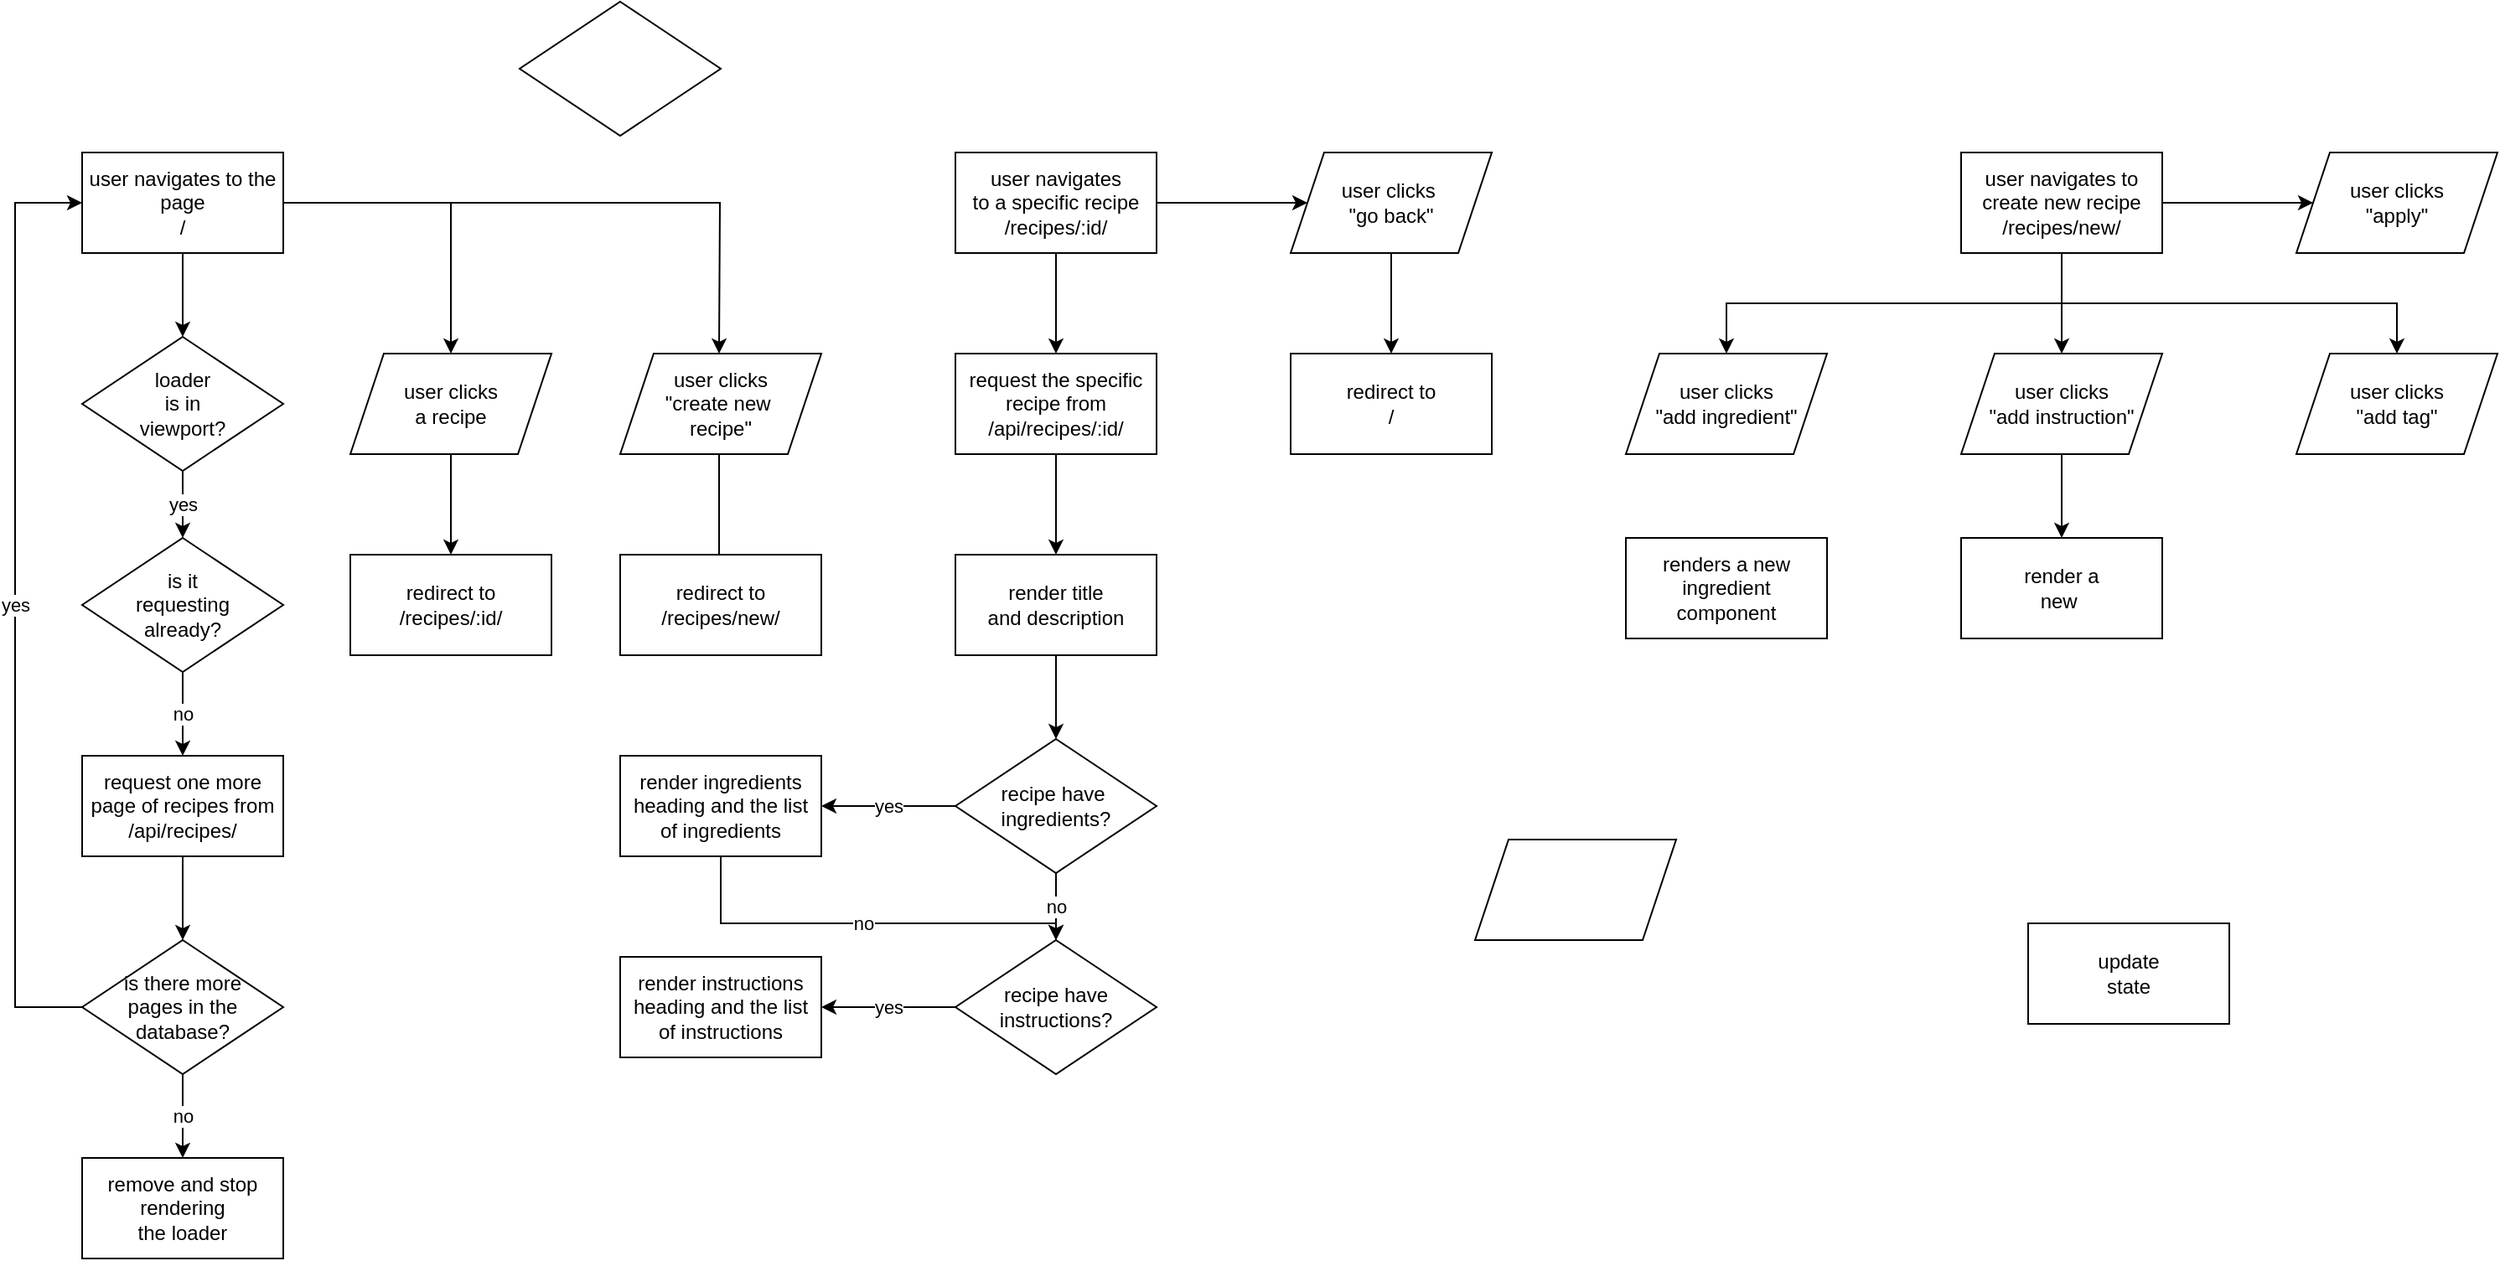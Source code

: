 <mxfile version="16.2.6" type="github">
  <diagram id="UWbFQpUYdBIqoMcerIUc" name="Page-1">
    <mxGraphModel dx="1662" dy="799" grid="1" gridSize="10" guides="1" tooltips="1" connect="1" arrows="1" fold="1" page="1" pageScale="1" pageWidth="2000" pageHeight="2000" math="0" shadow="0">
      <root>
        <mxCell id="0" />
        <mxCell id="1" parent="0" />
        <mxCell id="N01Z7XA4SCIn-NLS_7Hn-6" value="" style="edgeStyle=orthogonalEdgeStyle;rounded=0;orthogonalLoop=1;jettySize=auto;html=1;" edge="1" parent="1" source="N01Z7XA4SCIn-NLS_7Hn-1" target="N01Z7XA4SCIn-NLS_7Hn-3">
          <mxGeometry relative="1" as="geometry" />
        </mxCell>
        <mxCell id="N01Z7XA4SCIn-NLS_7Hn-17" style="edgeStyle=orthogonalEdgeStyle;rounded=0;orthogonalLoop=1;jettySize=auto;html=1;" edge="1" parent="1" source="N01Z7XA4SCIn-NLS_7Hn-1">
          <mxGeometry relative="1" as="geometry">
            <mxPoint x="459" y="210" as="targetPoint" />
          </mxGeometry>
        </mxCell>
        <mxCell id="N01Z7XA4SCIn-NLS_7Hn-18" style="edgeStyle=orthogonalEdgeStyle;rounded=0;orthogonalLoop=1;jettySize=auto;html=1;" edge="1" parent="1" source="N01Z7XA4SCIn-NLS_7Hn-1" target="N01Z7XA4SCIn-NLS_7Hn-15">
          <mxGeometry relative="1" as="geometry" />
        </mxCell>
        <mxCell id="N01Z7XA4SCIn-NLS_7Hn-1" value="user navigates to the page&lt;br&gt;/" style="rounded=0;whiteSpace=wrap;html=1;" vertex="1" parent="1">
          <mxGeometry x="79" y="90" width="120" height="60" as="geometry" />
        </mxCell>
        <mxCell id="N01Z7XA4SCIn-NLS_7Hn-7" value="yes" style="edgeStyle=orthogonalEdgeStyle;rounded=0;orthogonalLoop=1;jettySize=auto;html=1;" edge="1" parent="1" source="N01Z7XA4SCIn-NLS_7Hn-3" target="N01Z7XA4SCIn-NLS_7Hn-5">
          <mxGeometry relative="1" as="geometry" />
        </mxCell>
        <mxCell id="N01Z7XA4SCIn-NLS_7Hn-3" value="loader&lt;br&gt;is in&lt;br&gt;viewport?" style="rhombus;whiteSpace=wrap;html=1;" vertex="1" parent="1">
          <mxGeometry x="79" y="200" width="120" height="80" as="geometry" />
        </mxCell>
        <mxCell id="N01Z7XA4SCIn-NLS_7Hn-14" value="" style="edgeStyle=orthogonalEdgeStyle;rounded=0;orthogonalLoop=1;jettySize=auto;html=1;" edge="1" parent="1" source="N01Z7XA4SCIn-NLS_7Hn-4" target="N01Z7XA4SCIn-NLS_7Hn-10">
          <mxGeometry relative="1" as="geometry" />
        </mxCell>
        <mxCell id="N01Z7XA4SCIn-NLS_7Hn-4" value="request one more&lt;br&gt;page of recipes from&lt;br&gt;/api/recipes/" style="rounded=0;whiteSpace=wrap;html=1;" vertex="1" parent="1">
          <mxGeometry x="79" y="450" width="120" height="60" as="geometry" />
        </mxCell>
        <mxCell id="N01Z7XA4SCIn-NLS_7Hn-8" value="no" style="edgeStyle=orthogonalEdgeStyle;rounded=0;orthogonalLoop=1;jettySize=auto;html=1;" edge="1" parent="1" source="N01Z7XA4SCIn-NLS_7Hn-5" target="N01Z7XA4SCIn-NLS_7Hn-4">
          <mxGeometry relative="1" as="geometry" />
        </mxCell>
        <mxCell id="N01Z7XA4SCIn-NLS_7Hn-5" value="is it&lt;br&gt;requesting&lt;br&gt;already?" style="rhombus;whiteSpace=wrap;html=1;" vertex="1" parent="1">
          <mxGeometry x="79" y="320" width="120" height="80" as="geometry" />
        </mxCell>
        <mxCell id="N01Z7XA4SCIn-NLS_7Hn-9" value="" style="rhombus;whiteSpace=wrap;html=1;" vertex="1" parent="1">
          <mxGeometry x="340" width="120" height="80" as="geometry" />
        </mxCell>
        <mxCell id="N01Z7XA4SCIn-NLS_7Hn-11" value="yes" style="edgeStyle=orthogonalEdgeStyle;rounded=0;orthogonalLoop=1;jettySize=auto;html=1;entryX=0;entryY=0.5;entryDx=0;entryDy=0;" edge="1" parent="1" source="N01Z7XA4SCIn-NLS_7Hn-10" target="N01Z7XA4SCIn-NLS_7Hn-1">
          <mxGeometry relative="1" as="geometry">
            <Array as="points">
              <mxPoint x="39" y="600" />
              <mxPoint x="39" y="120" />
            </Array>
          </mxGeometry>
        </mxCell>
        <mxCell id="N01Z7XA4SCIn-NLS_7Hn-13" value="no" style="edgeStyle=orthogonalEdgeStyle;rounded=0;orthogonalLoop=1;jettySize=auto;html=1;" edge="1" parent="1" source="N01Z7XA4SCIn-NLS_7Hn-10" target="N01Z7XA4SCIn-NLS_7Hn-12">
          <mxGeometry relative="1" as="geometry" />
        </mxCell>
        <mxCell id="N01Z7XA4SCIn-NLS_7Hn-10" value="is there more&lt;br&gt;pages in the&lt;br&gt;database?" style="rhombus;whiteSpace=wrap;html=1;" vertex="1" parent="1">
          <mxGeometry x="79" y="560" width="120" height="80" as="geometry" />
        </mxCell>
        <mxCell id="N01Z7XA4SCIn-NLS_7Hn-12" value="remove and stop&lt;br&gt;rendering&lt;br&gt;the loader" style="rounded=0;whiteSpace=wrap;html=1;" vertex="1" parent="1">
          <mxGeometry x="79" y="690" width="120" height="60" as="geometry" />
        </mxCell>
        <mxCell id="N01Z7XA4SCIn-NLS_7Hn-22" value="" style="edgeStyle=orthogonalEdgeStyle;rounded=0;orthogonalLoop=1;jettySize=auto;html=1;" edge="1" parent="1" source="N01Z7XA4SCIn-NLS_7Hn-15" target="N01Z7XA4SCIn-NLS_7Hn-19">
          <mxGeometry relative="1" as="geometry" />
        </mxCell>
        <mxCell id="N01Z7XA4SCIn-NLS_7Hn-15" value="user clicks&lt;br&gt;a recipe" style="shape=parallelogram;perimeter=parallelogramPerimeter;whiteSpace=wrap;html=1;fixedSize=1;" vertex="1" parent="1">
          <mxGeometry x="239" y="210" width="120" height="60" as="geometry" />
        </mxCell>
        <mxCell id="N01Z7XA4SCIn-NLS_7Hn-21" value="" style="edgeStyle=orthogonalEdgeStyle;rounded=0;orthogonalLoop=1;jettySize=auto;html=1;" edge="1" parent="1">
          <mxGeometry relative="1" as="geometry">
            <mxPoint x="459" y="270" as="sourcePoint" />
            <mxPoint x="459" y="340" as="targetPoint" />
          </mxGeometry>
        </mxCell>
        <mxCell id="N01Z7XA4SCIn-NLS_7Hn-16" value="user clicks&lt;br&gt;&quot;create new&amp;nbsp;&lt;br&gt;recipe&quot;" style="shape=parallelogram;perimeter=parallelogramPerimeter;whiteSpace=wrap;html=1;fixedSize=1;size=20;" vertex="1" parent="1">
          <mxGeometry x="400" y="210" width="120" height="60" as="geometry" />
        </mxCell>
        <mxCell id="N01Z7XA4SCIn-NLS_7Hn-19" value="redirect to &lt;br&gt;/recipes/:id/" style="rounded=0;whiteSpace=wrap;html=1;" vertex="1" parent="1">
          <mxGeometry x="239" y="330" width="120" height="60" as="geometry" />
        </mxCell>
        <mxCell id="N01Z7XA4SCIn-NLS_7Hn-20" value="redirect to&lt;br&gt;/recipes/new/" style="rounded=0;whiteSpace=wrap;html=1;" vertex="1" parent="1">
          <mxGeometry x="400" y="330" width="120" height="60" as="geometry" />
        </mxCell>
        <mxCell id="N01Z7XA4SCIn-NLS_7Hn-35" value="" style="edgeStyle=orthogonalEdgeStyle;rounded=0;orthogonalLoop=1;jettySize=auto;html=1;" edge="1" parent="1" source="N01Z7XA4SCIn-NLS_7Hn-23" target="N01Z7XA4SCIn-NLS_7Hn-25">
          <mxGeometry relative="1" as="geometry" />
        </mxCell>
        <mxCell id="N01Z7XA4SCIn-NLS_7Hn-42" style="edgeStyle=orthogonalEdgeStyle;rounded=0;orthogonalLoop=1;jettySize=auto;html=1;" edge="1" parent="1" source="N01Z7XA4SCIn-NLS_7Hn-23" target="N01Z7XA4SCIn-NLS_7Hn-41">
          <mxGeometry relative="1" as="geometry" />
        </mxCell>
        <mxCell id="N01Z7XA4SCIn-NLS_7Hn-23" value="user navigates&lt;br&gt;to a specific recipe&lt;br&gt;/recipes/:id/" style="rounded=0;whiteSpace=wrap;html=1;" vertex="1" parent="1">
          <mxGeometry x="600" y="90" width="120" height="60" as="geometry" />
        </mxCell>
        <mxCell id="N01Z7XA4SCIn-NLS_7Hn-36" value="" style="edgeStyle=orthogonalEdgeStyle;rounded=0;orthogonalLoop=1;jettySize=auto;html=1;" edge="1" parent="1" source="N01Z7XA4SCIn-NLS_7Hn-25" target="N01Z7XA4SCIn-NLS_7Hn-26">
          <mxGeometry relative="1" as="geometry" />
        </mxCell>
        <mxCell id="N01Z7XA4SCIn-NLS_7Hn-25" value="request the specific&lt;br&gt;recipe from&lt;br&gt;/api/recipes/:id/" style="rounded=0;whiteSpace=wrap;html=1;" vertex="1" parent="1">
          <mxGeometry x="600" y="210" width="120" height="60" as="geometry" />
        </mxCell>
        <mxCell id="N01Z7XA4SCIn-NLS_7Hn-34" value="" style="edgeStyle=orthogonalEdgeStyle;rounded=0;orthogonalLoop=1;jettySize=auto;html=1;" edge="1" parent="1" source="N01Z7XA4SCIn-NLS_7Hn-26" target="N01Z7XA4SCIn-NLS_7Hn-28">
          <mxGeometry relative="1" as="geometry" />
        </mxCell>
        <mxCell id="N01Z7XA4SCIn-NLS_7Hn-26" value="render title&lt;br&gt;and description" style="rounded=0;whiteSpace=wrap;html=1;" vertex="1" parent="1">
          <mxGeometry x="600" y="330" width="120" height="60" as="geometry" />
        </mxCell>
        <mxCell id="N01Z7XA4SCIn-NLS_7Hn-31" value="yes" style="edgeStyle=orthogonalEdgeStyle;rounded=0;orthogonalLoop=1;jettySize=auto;html=1;" edge="1" parent="1" source="N01Z7XA4SCIn-NLS_7Hn-28" target="N01Z7XA4SCIn-NLS_7Hn-30">
          <mxGeometry relative="1" as="geometry" />
        </mxCell>
        <mxCell id="N01Z7XA4SCIn-NLS_7Hn-37" value="no" style="edgeStyle=orthogonalEdgeStyle;rounded=0;orthogonalLoop=1;jettySize=auto;html=1;" edge="1" parent="1" source="N01Z7XA4SCIn-NLS_7Hn-28" target="N01Z7XA4SCIn-NLS_7Hn-29">
          <mxGeometry relative="1" as="geometry" />
        </mxCell>
        <mxCell id="N01Z7XA4SCIn-NLS_7Hn-28" value="recipe have&amp;nbsp;&lt;br&gt;ingredients?" style="rhombus;whiteSpace=wrap;html=1;" vertex="1" parent="1">
          <mxGeometry x="600" y="440" width="120" height="80" as="geometry" />
        </mxCell>
        <mxCell id="N01Z7XA4SCIn-NLS_7Hn-33" value="yes" style="edgeStyle=orthogonalEdgeStyle;rounded=0;orthogonalLoop=1;jettySize=auto;html=1;" edge="1" parent="1" source="N01Z7XA4SCIn-NLS_7Hn-29" target="N01Z7XA4SCIn-NLS_7Hn-32">
          <mxGeometry relative="1" as="geometry" />
        </mxCell>
        <mxCell id="N01Z7XA4SCIn-NLS_7Hn-29" value="recipe have instructions?" style="rhombus;whiteSpace=wrap;html=1;" vertex="1" parent="1">
          <mxGeometry x="600" y="560" width="120" height="80" as="geometry" />
        </mxCell>
        <mxCell id="N01Z7XA4SCIn-NLS_7Hn-38" value="no" style="edgeStyle=orthogonalEdgeStyle;rounded=0;orthogonalLoop=1;jettySize=auto;html=1;" edge="1" parent="1" source="N01Z7XA4SCIn-NLS_7Hn-30" target="N01Z7XA4SCIn-NLS_7Hn-29">
          <mxGeometry relative="1" as="geometry">
            <Array as="points">
              <mxPoint x="460" y="550" />
              <mxPoint x="660" y="550" />
            </Array>
          </mxGeometry>
        </mxCell>
        <mxCell id="N01Z7XA4SCIn-NLS_7Hn-30" value="render ingredients&lt;br&gt;heading and the list&lt;br&gt;of ingredients" style="whiteSpace=wrap;html=1;" vertex="1" parent="1">
          <mxGeometry x="400" y="450" width="120" height="60" as="geometry" />
        </mxCell>
        <mxCell id="N01Z7XA4SCIn-NLS_7Hn-32" value="render instructions&lt;br&gt;heading and the list&lt;br&gt;of instructions" style="whiteSpace=wrap;html=1;" vertex="1" parent="1">
          <mxGeometry x="400" y="570" width="120" height="60" as="geometry" />
        </mxCell>
        <mxCell id="N01Z7XA4SCIn-NLS_7Hn-50" style="edgeStyle=orthogonalEdgeStyle;rounded=0;orthogonalLoop=1;jettySize=auto;html=1;" edge="1" parent="1" source="N01Z7XA4SCIn-NLS_7Hn-39" target="N01Z7XA4SCIn-NLS_7Hn-47">
          <mxGeometry relative="1" as="geometry">
            <Array as="points">
              <mxPoint x="1260" y="180" />
              <mxPoint x="1460" y="180" />
            </Array>
          </mxGeometry>
        </mxCell>
        <mxCell id="N01Z7XA4SCIn-NLS_7Hn-51" style="edgeStyle=orthogonalEdgeStyle;rounded=0;orthogonalLoop=1;jettySize=auto;html=1;" edge="1" parent="1" source="N01Z7XA4SCIn-NLS_7Hn-39" target="N01Z7XA4SCIn-NLS_7Hn-46">
          <mxGeometry relative="1" as="geometry" />
        </mxCell>
        <mxCell id="N01Z7XA4SCIn-NLS_7Hn-52" style="edgeStyle=orthogonalEdgeStyle;rounded=0;orthogonalLoop=1;jettySize=auto;html=1;" edge="1" parent="1" source="N01Z7XA4SCIn-NLS_7Hn-39" target="N01Z7XA4SCIn-NLS_7Hn-45">
          <mxGeometry relative="1" as="geometry">
            <Array as="points">
              <mxPoint x="1260" y="180" />
              <mxPoint x="1060" y="180" />
            </Array>
          </mxGeometry>
        </mxCell>
        <mxCell id="N01Z7XA4SCIn-NLS_7Hn-53" value="" style="edgeStyle=orthogonalEdgeStyle;rounded=0;orthogonalLoop=1;jettySize=auto;html=1;" edge="1" parent="1" source="N01Z7XA4SCIn-NLS_7Hn-39" target="N01Z7XA4SCIn-NLS_7Hn-48">
          <mxGeometry relative="1" as="geometry" />
        </mxCell>
        <mxCell id="N01Z7XA4SCIn-NLS_7Hn-39" value="user navigates to&lt;br&gt;create new recipe&lt;br&gt;/recipes/new/" style="rounded=0;whiteSpace=wrap;html=1;" vertex="1" parent="1">
          <mxGeometry x="1200" y="90" width="120" height="60" as="geometry" />
        </mxCell>
        <mxCell id="N01Z7XA4SCIn-NLS_7Hn-44" value="" style="edgeStyle=orthogonalEdgeStyle;rounded=0;orthogonalLoop=1;jettySize=auto;html=1;" edge="1" parent="1" source="N01Z7XA4SCIn-NLS_7Hn-41" target="N01Z7XA4SCIn-NLS_7Hn-43">
          <mxGeometry relative="1" as="geometry" />
        </mxCell>
        <mxCell id="N01Z7XA4SCIn-NLS_7Hn-41" value="user clicks&amp;nbsp;&lt;br&gt;&quot;go back&quot;" style="shape=parallelogram;perimeter=parallelogramPerimeter;whiteSpace=wrap;html=1;fixedSize=1;" vertex="1" parent="1">
          <mxGeometry x="800" y="90" width="120" height="60" as="geometry" />
        </mxCell>
        <mxCell id="N01Z7XA4SCIn-NLS_7Hn-43" value="redirect to&lt;br&gt;/" style="rounded=0;whiteSpace=wrap;html=1;" vertex="1" parent="1">
          <mxGeometry x="800" y="210" width="120" height="60" as="geometry" />
        </mxCell>
        <mxCell id="N01Z7XA4SCIn-NLS_7Hn-45" value="user clicks&lt;br&gt;&quot;add ingredient&quot;" style="shape=parallelogram;perimeter=parallelogramPerimeter;whiteSpace=wrap;html=1;fixedSize=1;" vertex="1" parent="1">
          <mxGeometry x="1000" y="210" width="120" height="60" as="geometry" />
        </mxCell>
        <mxCell id="N01Z7XA4SCIn-NLS_7Hn-58" value="" style="edgeStyle=orthogonalEdgeStyle;rounded=0;orthogonalLoop=1;jettySize=auto;html=1;" edge="1" parent="1" source="N01Z7XA4SCIn-NLS_7Hn-46" target="N01Z7XA4SCIn-NLS_7Hn-57">
          <mxGeometry relative="1" as="geometry" />
        </mxCell>
        <mxCell id="N01Z7XA4SCIn-NLS_7Hn-46" value="user clicks&lt;br&gt;&quot;add instruction&quot;" style="shape=parallelogram;perimeter=parallelogramPerimeter;whiteSpace=wrap;html=1;fixedSize=1;" vertex="1" parent="1">
          <mxGeometry x="1200" y="210" width="120" height="60" as="geometry" />
        </mxCell>
        <mxCell id="N01Z7XA4SCIn-NLS_7Hn-47" value="user clicks&lt;br&gt;&quot;add tag&quot;" style="shape=parallelogram;perimeter=parallelogramPerimeter;whiteSpace=wrap;html=1;fixedSize=1;" vertex="1" parent="1">
          <mxGeometry x="1400" y="210" width="120" height="60" as="geometry" />
        </mxCell>
        <mxCell id="N01Z7XA4SCIn-NLS_7Hn-48" value="user clicks&lt;br&gt;&quot;apply&quot;" style="shape=parallelogram;perimeter=parallelogramPerimeter;whiteSpace=wrap;html=1;fixedSize=1;" vertex="1" parent="1">
          <mxGeometry x="1400" y="90" width="120" height="60" as="geometry" />
        </mxCell>
        <mxCell id="N01Z7XA4SCIn-NLS_7Hn-54" value="renders a new&lt;br&gt;ingredient&lt;br&gt;component" style="rounded=0;whiteSpace=wrap;html=1;" vertex="1" parent="1">
          <mxGeometry x="1000" y="320" width="120" height="60" as="geometry" />
        </mxCell>
        <mxCell id="N01Z7XA4SCIn-NLS_7Hn-55" value="" style="shape=parallelogram;perimeter=parallelogramPerimeter;whiteSpace=wrap;html=1;fixedSize=1;" vertex="1" parent="1">
          <mxGeometry x="910" y="500" width="120" height="60" as="geometry" />
        </mxCell>
        <mxCell id="N01Z7XA4SCIn-NLS_7Hn-56" value="update&lt;br&gt;state" style="rounded=0;whiteSpace=wrap;html=1;" vertex="1" parent="1">
          <mxGeometry x="1240" y="550" width="120" height="60" as="geometry" />
        </mxCell>
        <mxCell id="N01Z7XA4SCIn-NLS_7Hn-57" value="render a&lt;br&gt;new&amp;nbsp;" style="whiteSpace=wrap;html=1;" vertex="1" parent="1">
          <mxGeometry x="1200" y="320" width="120" height="60" as="geometry" />
        </mxCell>
      </root>
    </mxGraphModel>
  </diagram>
</mxfile>
